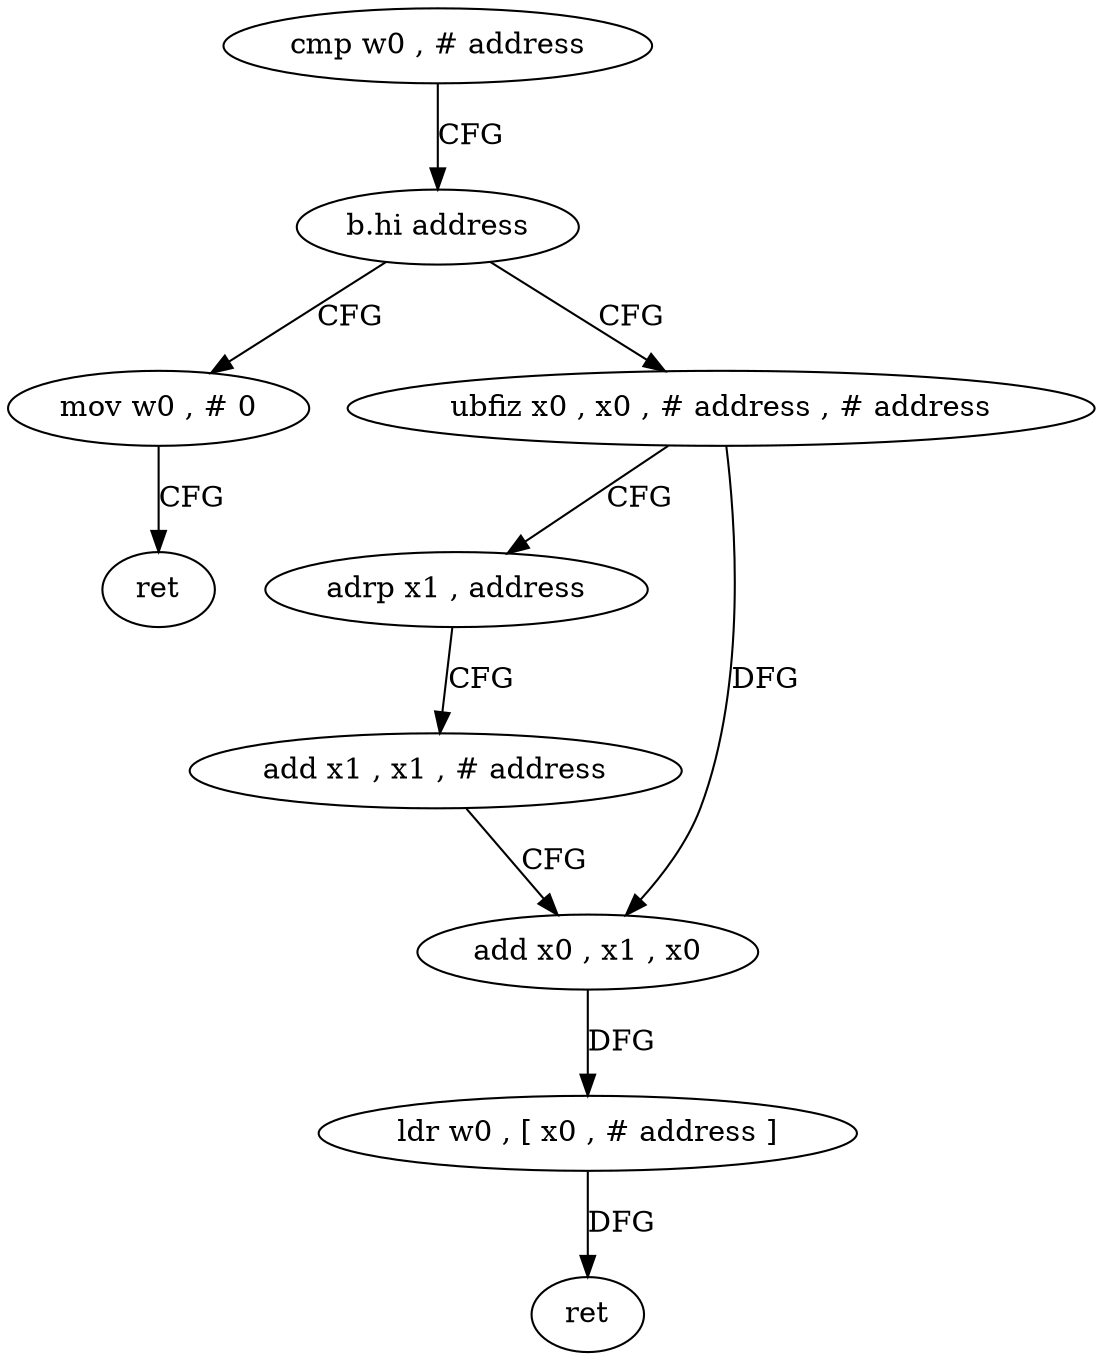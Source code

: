 digraph "func" {
"4267692" [label = "cmp w0 , # address" ]
"4267696" [label = "b.hi address" ]
"4267724" [label = "mov w0 , # 0" ]
"4267700" [label = "ubfiz x0 , x0 , # address , # address" ]
"4267728" [label = "ret" ]
"4267704" [label = "adrp x1 , address" ]
"4267708" [label = "add x1 , x1 , # address" ]
"4267712" [label = "add x0 , x1 , x0" ]
"4267716" [label = "ldr w0 , [ x0 , # address ]" ]
"4267720" [label = "ret" ]
"4267692" -> "4267696" [ label = "CFG" ]
"4267696" -> "4267724" [ label = "CFG" ]
"4267696" -> "4267700" [ label = "CFG" ]
"4267724" -> "4267728" [ label = "CFG" ]
"4267700" -> "4267704" [ label = "CFG" ]
"4267700" -> "4267712" [ label = "DFG" ]
"4267704" -> "4267708" [ label = "CFG" ]
"4267708" -> "4267712" [ label = "CFG" ]
"4267712" -> "4267716" [ label = "DFG" ]
"4267716" -> "4267720" [ label = "DFG" ]
}
